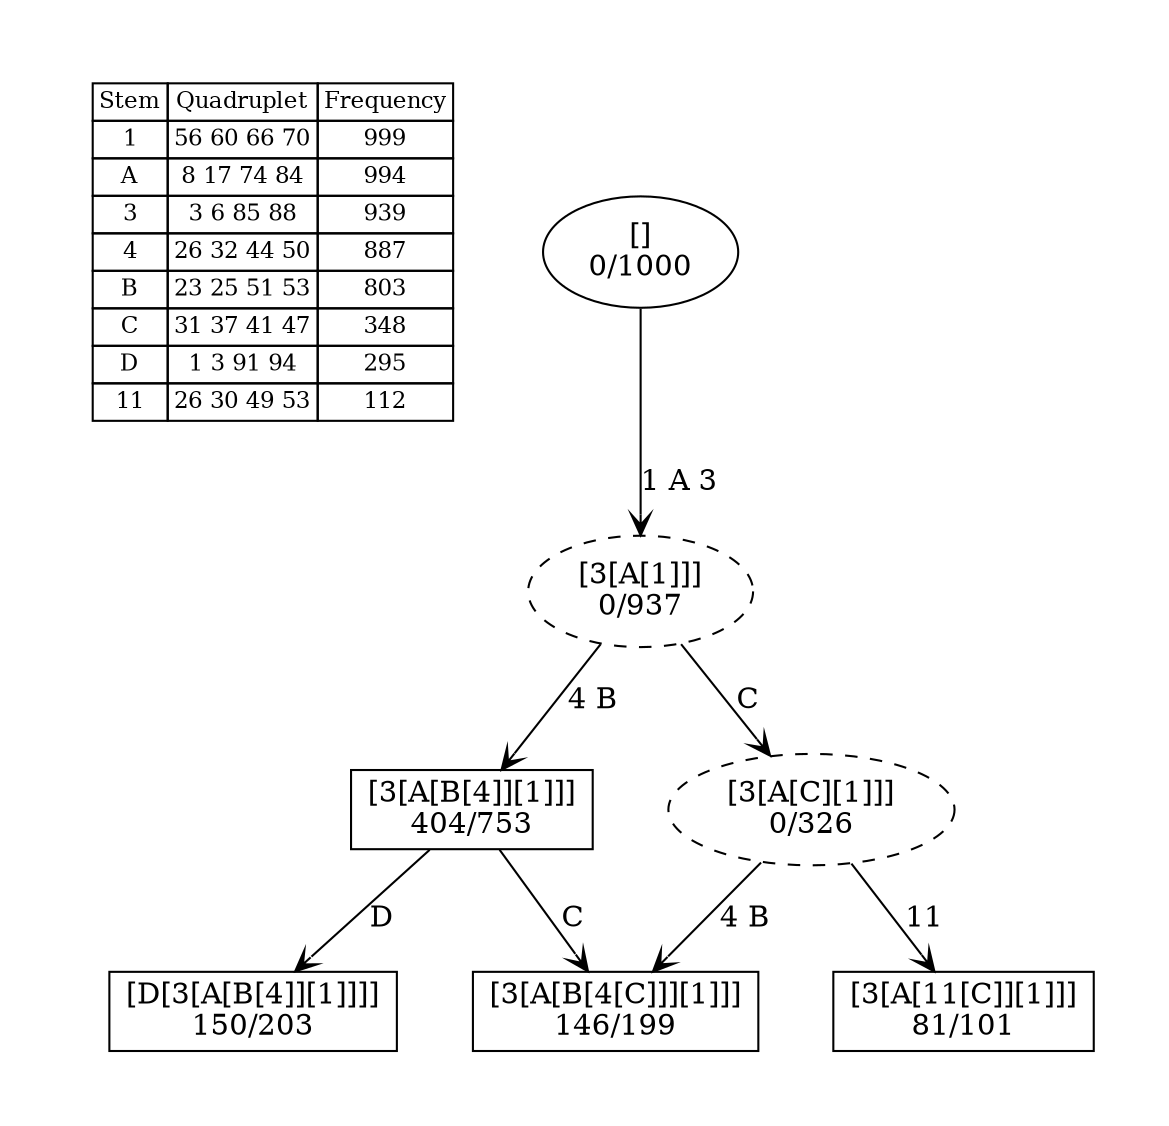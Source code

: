 digraph G {
	pad = 0.5;
	nodesep = 0.5;
"legend" [label = < <table border="0" cellborder="1" cellspacing="0"><tr><td>Stem</td><td>Quadruplet</td><td>Frequency</td></tr>
<tr><td>1</td><td>56 60 66 70</td><td>999</td></tr>
<tr><td>A</td><td>8 17 74 84</td><td>994</td></tr>
<tr><td>3</td><td>3 6 85 88</td><td>939</td></tr>
<tr><td>4</td><td>26 32 44 50</td><td>887</td></tr>
<tr><td>B</td><td>23 25 51 53</td><td>803</td></tr>
<tr><td>C</td><td>31 37 41 47</td><td>348</td></tr>
<tr><td>D</td><td>1 3 91 94</td><td>295</td></tr>
<tr><td>11</td><td>26 30 49 53</td><td>112</td></tr>
</table>>, shape = plaintext, fontsize=11];
"1 A 3 4 B " [shape = box];
"1 A 3 4 B D " [shape = box];
"1 A 3 4 B C " [shape = box];
"1 A 3 C 11 " [shape = box];
"1 A 3 " [style = dashed];
"1 A 3 C " [style = dashed];
"1 A 3 4 B " [label = "[3[A[B[4]][1]]]\n404/753"];
"1 A 3 4 B D " [label = "[D[3[A[B[4]][1]]]]\n150/203"];
"1 A 3 4 B C " [label = "[3[A[B[4[C]]][1]]]\n146/199"];
"1 A 3 C 11 " [label = "[3[A[11[C]][1]]]\n81/101"];
"1 A 3 " [label = "[3[A[1]]]\n0/937"];
"1 A 3 C " [label = "[3[A[C][1]]]\n0/326"];
"" [label = "[]\n0/1000"];
"1 A 3 4 B " -> "1 A 3 4 B D " [label = "D ", arrowhead = vee];
"1 A 3 4 B " -> "1 A 3 4 B C " [label = "C ", arrowhead = vee];
"1 A 3 " -> "1 A 3 4 B " [label = "4 B ", arrowhead = vee];
"1 A 3 " -> "1 A 3 C " [label = "C ", arrowhead = vee];
"1 A 3 C " -> "1 A 3 4 B C " [label = "4 B ", arrowhead = vee];
"1 A 3 C " -> "1 A 3 C 11 " [label = "11 ", arrowhead = vee];
"" -> "1 A 3 " [label = "1 A 3 ", arrowhead = vee];
}